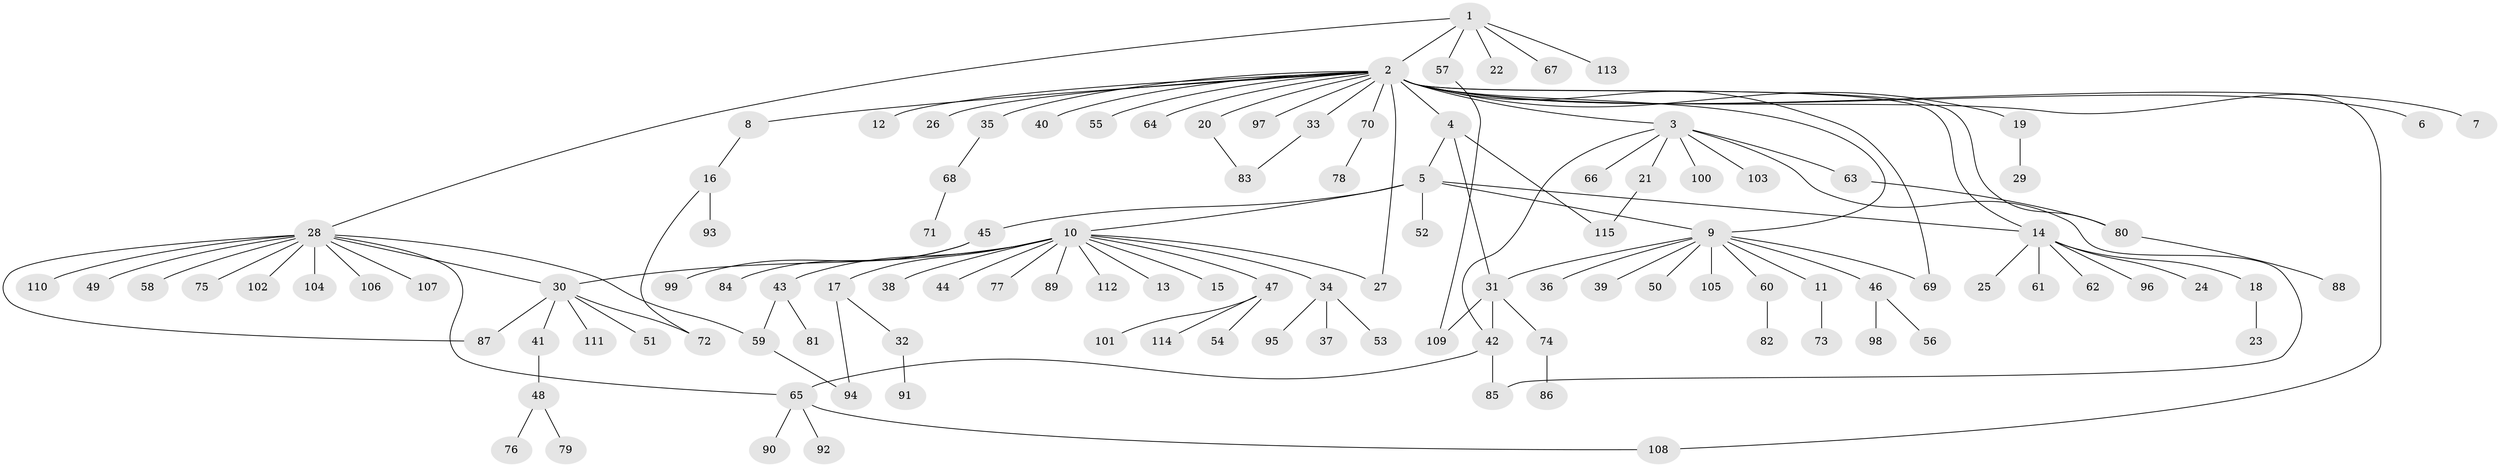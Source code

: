 // coarse degree distribution, {4: 0.08571428571428572, 1: 0.6, 16: 0.02857142857142857, 2: 0.08571428571428572, 8: 0.05714285714285714, 3: 0.08571428571428572, 6: 0.05714285714285714}
// Generated by graph-tools (version 1.1) at 2025/36/03/04/25 23:36:57]
// undirected, 115 vertices, 132 edges
graph export_dot {
  node [color=gray90,style=filled];
  1;
  2;
  3;
  4;
  5;
  6;
  7;
  8;
  9;
  10;
  11;
  12;
  13;
  14;
  15;
  16;
  17;
  18;
  19;
  20;
  21;
  22;
  23;
  24;
  25;
  26;
  27;
  28;
  29;
  30;
  31;
  32;
  33;
  34;
  35;
  36;
  37;
  38;
  39;
  40;
  41;
  42;
  43;
  44;
  45;
  46;
  47;
  48;
  49;
  50;
  51;
  52;
  53;
  54;
  55;
  56;
  57;
  58;
  59;
  60;
  61;
  62;
  63;
  64;
  65;
  66;
  67;
  68;
  69;
  70;
  71;
  72;
  73;
  74;
  75;
  76;
  77;
  78;
  79;
  80;
  81;
  82;
  83;
  84;
  85;
  86;
  87;
  88;
  89;
  90;
  91;
  92;
  93;
  94;
  95;
  96;
  97;
  98;
  99;
  100;
  101;
  102;
  103;
  104;
  105;
  106;
  107;
  108;
  109;
  110;
  111;
  112;
  113;
  114;
  115;
  1 -- 2;
  1 -- 22;
  1 -- 28;
  1 -- 57;
  1 -- 67;
  1 -- 113;
  2 -- 3;
  2 -- 4;
  2 -- 6;
  2 -- 7;
  2 -- 8;
  2 -- 9;
  2 -- 12;
  2 -- 14;
  2 -- 19;
  2 -- 20;
  2 -- 26;
  2 -- 27;
  2 -- 33;
  2 -- 35;
  2 -- 40;
  2 -- 55;
  2 -- 64;
  2 -- 69;
  2 -- 70;
  2 -- 80;
  2 -- 97;
  2 -- 108;
  3 -- 21;
  3 -- 42;
  3 -- 63;
  3 -- 66;
  3 -- 85;
  3 -- 100;
  3 -- 103;
  4 -- 5;
  4 -- 31;
  4 -- 115;
  5 -- 9;
  5 -- 10;
  5 -- 14;
  5 -- 45;
  5 -- 52;
  8 -- 16;
  9 -- 11;
  9 -- 31;
  9 -- 36;
  9 -- 39;
  9 -- 46;
  9 -- 50;
  9 -- 60;
  9 -- 69;
  9 -- 105;
  10 -- 13;
  10 -- 15;
  10 -- 17;
  10 -- 27;
  10 -- 30;
  10 -- 34;
  10 -- 38;
  10 -- 43;
  10 -- 44;
  10 -- 47;
  10 -- 77;
  10 -- 89;
  10 -- 112;
  11 -- 73;
  14 -- 18;
  14 -- 24;
  14 -- 25;
  14 -- 61;
  14 -- 62;
  14 -- 96;
  16 -- 72;
  16 -- 93;
  17 -- 32;
  17 -- 94;
  18 -- 23;
  19 -- 29;
  20 -- 83;
  21 -- 115;
  28 -- 30;
  28 -- 49;
  28 -- 58;
  28 -- 59;
  28 -- 65;
  28 -- 75;
  28 -- 87;
  28 -- 102;
  28 -- 104;
  28 -- 106;
  28 -- 107;
  28 -- 110;
  30 -- 41;
  30 -- 51;
  30 -- 72;
  30 -- 87;
  30 -- 111;
  31 -- 42;
  31 -- 74;
  31 -- 109;
  32 -- 91;
  33 -- 83;
  34 -- 37;
  34 -- 53;
  34 -- 95;
  35 -- 68;
  41 -- 48;
  42 -- 65;
  42 -- 85;
  43 -- 59;
  43 -- 81;
  45 -- 84;
  45 -- 99;
  46 -- 56;
  46 -- 98;
  47 -- 54;
  47 -- 101;
  47 -- 114;
  48 -- 76;
  48 -- 79;
  57 -- 109;
  59 -- 94;
  60 -- 82;
  63 -- 80;
  65 -- 90;
  65 -- 92;
  65 -- 108;
  68 -- 71;
  70 -- 78;
  74 -- 86;
  80 -- 88;
}

